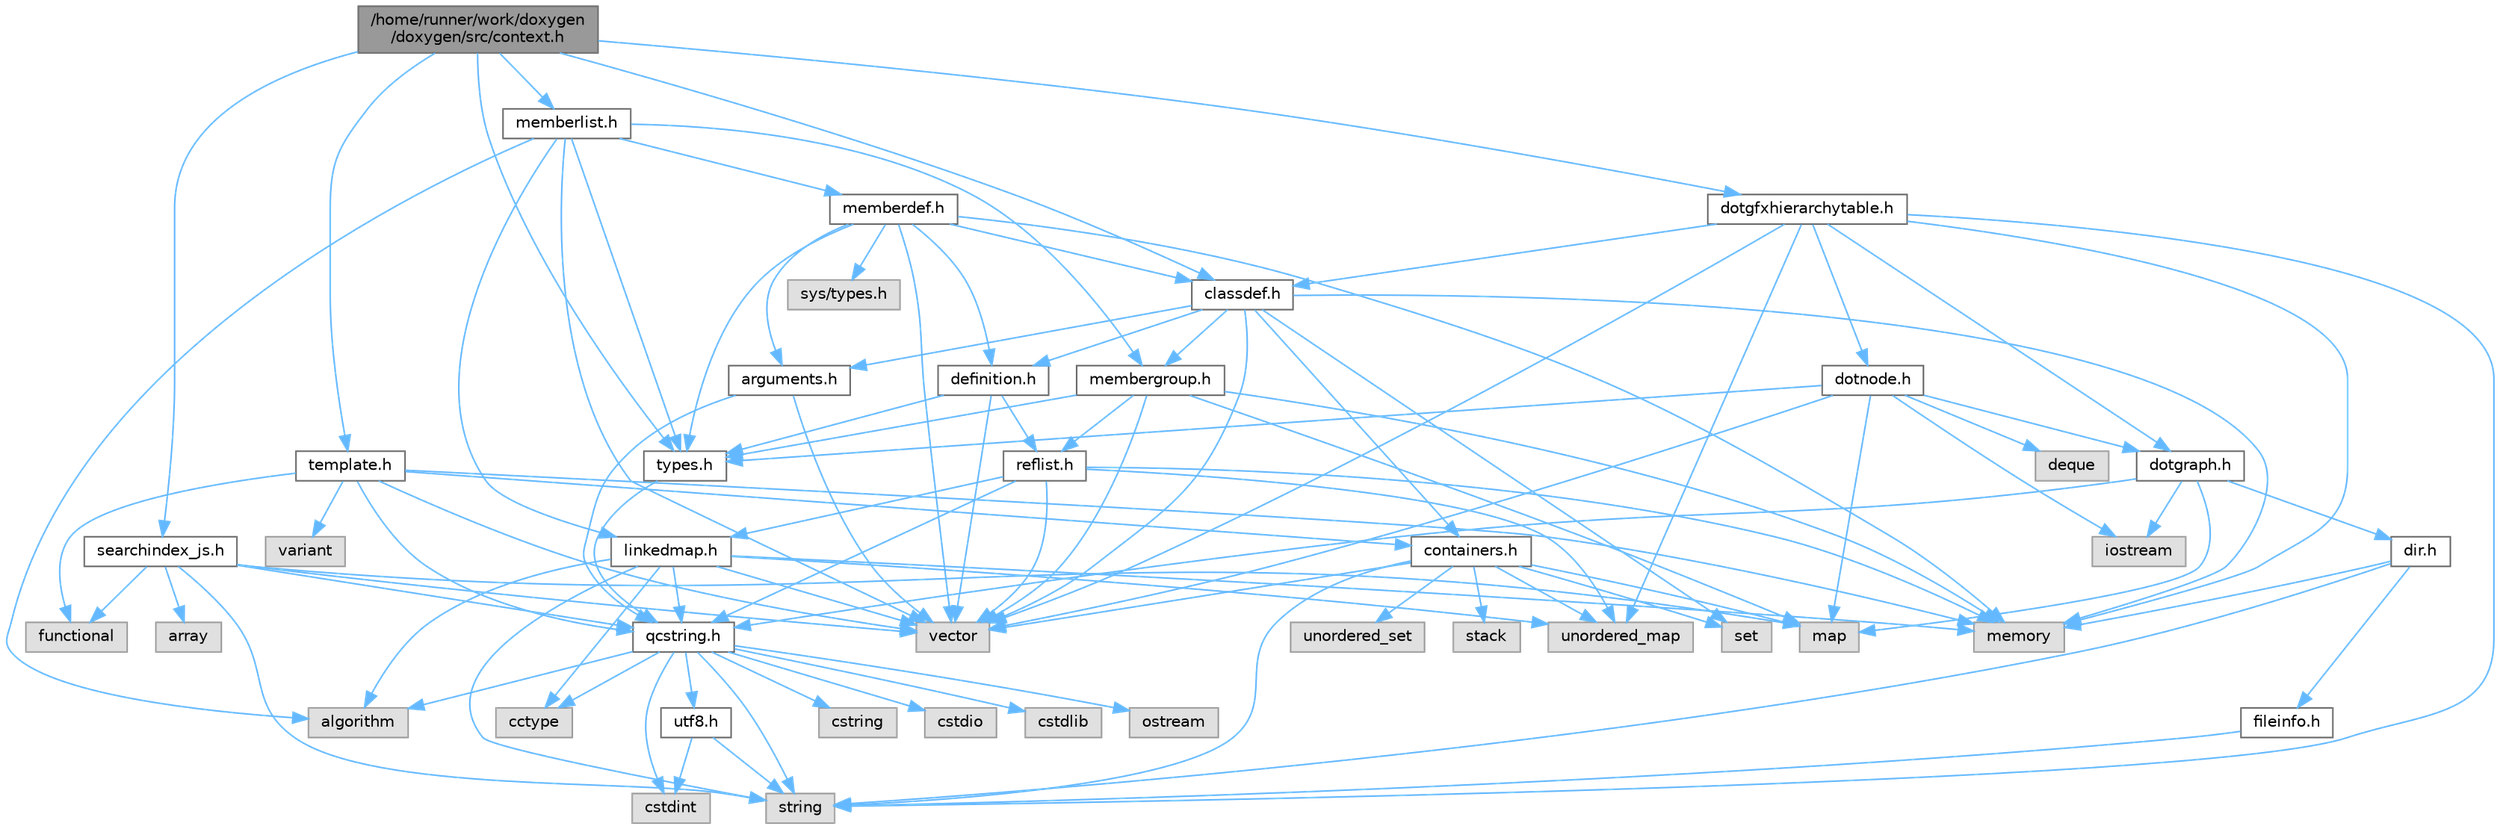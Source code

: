 digraph "/home/runner/work/doxygen/doxygen/src/context.h"
{
 // INTERACTIVE_SVG=YES
 // LATEX_PDF_SIZE
  bgcolor="transparent";
  edge [fontname=Helvetica,fontsize=10,labelfontname=Helvetica,labelfontsize=10];
  node [fontname=Helvetica,fontsize=10,shape=box,height=0.2,width=0.4];
  Node1 [id="Node000001",label="/home/runner/work/doxygen\l/doxygen/src/context.h",height=0.2,width=0.4,color="gray40", fillcolor="grey60", style="filled", fontcolor="black"];
  Node1 -> Node2 [id="edge1_Node000001_Node000002",color="steelblue1",style="solid"];
  Node2 [id="Node000002",label="types.h",height=0.2,width=0.4,color="grey40", fillcolor="white", style="filled",URL="$d9/d49/types_8h.html",tooltip="This file contains a number of basic enums and types."];
  Node2 -> Node3 [id="edge2_Node000002_Node000003",color="steelblue1",style="solid"];
  Node3 [id="Node000003",label="qcstring.h",height=0.2,width=0.4,color="grey40", fillcolor="white", style="filled",URL="$d7/d5c/qcstring_8h.html",tooltip=" "];
  Node3 -> Node4 [id="edge3_Node000003_Node000004",color="steelblue1",style="solid"];
  Node4 [id="Node000004",label="string",height=0.2,width=0.4,color="grey60", fillcolor="#E0E0E0", style="filled"];
  Node3 -> Node5 [id="edge4_Node000003_Node000005",color="steelblue1",style="solid"];
  Node5 [id="Node000005",label="algorithm",height=0.2,width=0.4,color="grey60", fillcolor="#E0E0E0", style="filled"];
  Node3 -> Node6 [id="edge5_Node000003_Node000006",color="steelblue1",style="solid"];
  Node6 [id="Node000006",label="cctype",height=0.2,width=0.4,color="grey60", fillcolor="#E0E0E0", style="filled"];
  Node3 -> Node7 [id="edge6_Node000003_Node000007",color="steelblue1",style="solid"];
  Node7 [id="Node000007",label="cstring",height=0.2,width=0.4,color="grey60", fillcolor="#E0E0E0", style="filled"];
  Node3 -> Node8 [id="edge7_Node000003_Node000008",color="steelblue1",style="solid"];
  Node8 [id="Node000008",label="cstdio",height=0.2,width=0.4,color="grey60", fillcolor="#E0E0E0", style="filled"];
  Node3 -> Node9 [id="edge8_Node000003_Node000009",color="steelblue1",style="solid"];
  Node9 [id="Node000009",label="cstdlib",height=0.2,width=0.4,color="grey60", fillcolor="#E0E0E0", style="filled"];
  Node3 -> Node10 [id="edge9_Node000003_Node000010",color="steelblue1",style="solid"];
  Node10 [id="Node000010",label="cstdint",height=0.2,width=0.4,color="grey60", fillcolor="#E0E0E0", style="filled"];
  Node3 -> Node11 [id="edge10_Node000003_Node000011",color="steelblue1",style="solid"];
  Node11 [id="Node000011",label="ostream",height=0.2,width=0.4,color="grey60", fillcolor="#E0E0E0", style="filled"];
  Node3 -> Node12 [id="edge11_Node000003_Node000012",color="steelblue1",style="solid"];
  Node12 [id="Node000012",label="utf8.h",height=0.2,width=0.4,color="grey40", fillcolor="white", style="filled",URL="$db/d7c/utf8_8h.html",tooltip="Various UTF8 related helper functions."];
  Node12 -> Node10 [id="edge12_Node000012_Node000010",color="steelblue1",style="solid"];
  Node12 -> Node4 [id="edge13_Node000012_Node000004",color="steelblue1",style="solid"];
  Node1 -> Node13 [id="edge14_Node000001_Node000013",color="steelblue1",style="solid"];
  Node13 [id="Node000013",label="template.h",height=0.2,width=0.4,color="grey40", fillcolor="white", style="filled",URL="$de/db8/template_8h.html",tooltip=" "];
  Node13 -> Node14 [id="edge15_Node000013_Node000014",color="steelblue1",style="solid"];
  Node14 [id="Node000014",label="vector",height=0.2,width=0.4,color="grey60", fillcolor="#E0E0E0", style="filled"];
  Node13 -> Node15 [id="edge16_Node000013_Node000015",color="steelblue1",style="solid"];
  Node15 [id="Node000015",label="memory",height=0.2,width=0.4,color="grey60", fillcolor="#E0E0E0", style="filled"];
  Node13 -> Node16 [id="edge17_Node000013_Node000016",color="steelblue1",style="solid"];
  Node16 [id="Node000016",label="functional",height=0.2,width=0.4,color="grey60", fillcolor="#E0E0E0", style="filled"];
  Node13 -> Node17 [id="edge18_Node000013_Node000017",color="steelblue1",style="solid"];
  Node17 [id="Node000017",label="variant",height=0.2,width=0.4,color="grey60", fillcolor="#E0E0E0", style="filled"];
  Node13 -> Node3 [id="edge19_Node000013_Node000003",color="steelblue1",style="solid"];
  Node13 -> Node18 [id="edge20_Node000013_Node000018",color="steelblue1",style="solid"];
  Node18 [id="Node000018",label="containers.h",height=0.2,width=0.4,color="grey40", fillcolor="white", style="filled",URL="$d5/d75/containers_8h.html",tooltip=" "];
  Node18 -> Node14 [id="edge21_Node000018_Node000014",color="steelblue1",style="solid"];
  Node18 -> Node4 [id="edge22_Node000018_Node000004",color="steelblue1",style="solid"];
  Node18 -> Node19 [id="edge23_Node000018_Node000019",color="steelblue1",style="solid"];
  Node19 [id="Node000019",label="set",height=0.2,width=0.4,color="grey60", fillcolor="#E0E0E0", style="filled"];
  Node18 -> Node20 [id="edge24_Node000018_Node000020",color="steelblue1",style="solid"];
  Node20 [id="Node000020",label="map",height=0.2,width=0.4,color="grey60", fillcolor="#E0E0E0", style="filled"];
  Node18 -> Node21 [id="edge25_Node000018_Node000021",color="steelblue1",style="solid"];
  Node21 [id="Node000021",label="unordered_set",height=0.2,width=0.4,color="grey60", fillcolor="#E0E0E0", style="filled"];
  Node18 -> Node22 [id="edge26_Node000018_Node000022",color="steelblue1",style="solid"];
  Node22 [id="Node000022",label="unordered_map",height=0.2,width=0.4,color="grey60", fillcolor="#E0E0E0", style="filled"];
  Node18 -> Node23 [id="edge27_Node000018_Node000023",color="steelblue1",style="solid"];
  Node23 [id="Node000023",label="stack",height=0.2,width=0.4,color="grey60", fillcolor="#E0E0E0", style="filled"];
  Node1 -> Node24 [id="edge28_Node000001_Node000024",color="steelblue1",style="solid"];
  Node24 [id="Node000024",label="classdef.h",height=0.2,width=0.4,color="grey40", fillcolor="white", style="filled",URL="$d1/da6/classdef_8h.html",tooltip=" "];
  Node24 -> Node15 [id="edge29_Node000024_Node000015",color="steelblue1",style="solid"];
  Node24 -> Node14 [id="edge30_Node000024_Node000014",color="steelblue1",style="solid"];
  Node24 -> Node19 [id="edge31_Node000024_Node000019",color="steelblue1",style="solid"];
  Node24 -> Node18 [id="edge32_Node000024_Node000018",color="steelblue1",style="solid"];
  Node24 -> Node25 [id="edge33_Node000024_Node000025",color="steelblue1",style="solid"];
  Node25 [id="Node000025",label="definition.h",height=0.2,width=0.4,color="grey40", fillcolor="white", style="filled",URL="$df/da1/definition_8h.html",tooltip=" "];
  Node25 -> Node14 [id="edge34_Node000025_Node000014",color="steelblue1",style="solid"];
  Node25 -> Node2 [id="edge35_Node000025_Node000002",color="steelblue1",style="solid"];
  Node25 -> Node26 [id="edge36_Node000025_Node000026",color="steelblue1",style="solid"];
  Node26 [id="Node000026",label="reflist.h",height=0.2,width=0.4,color="grey40", fillcolor="white", style="filled",URL="$d1/d02/reflist_8h.html",tooltip=" "];
  Node26 -> Node14 [id="edge37_Node000026_Node000014",color="steelblue1",style="solid"];
  Node26 -> Node22 [id="edge38_Node000026_Node000022",color="steelblue1",style="solid"];
  Node26 -> Node15 [id="edge39_Node000026_Node000015",color="steelblue1",style="solid"];
  Node26 -> Node3 [id="edge40_Node000026_Node000003",color="steelblue1",style="solid"];
  Node26 -> Node27 [id="edge41_Node000026_Node000027",color="steelblue1",style="solid"];
  Node27 [id="Node000027",label="linkedmap.h",height=0.2,width=0.4,color="grey40", fillcolor="white", style="filled",URL="$da/de1/linkedmap_8h.html",tooltip=" "];
  Node27 -> Node22 [id="edge42_Node000027_Node000022",color="steelblue1",style="solid"];
  Node27 -> Node14 [id="edge43_Node000027_Node000014",color="steelblue1",style="solid"];
  Node27 -> Node15 [id="edge44_Node000027_Node000015",color="steelblue1",style="solid"];
  Node27 -> Node4 [id="edge45_Node000027_Node000004",color="steelblue1",style="solid"];
  Node27 -> Node5 [id="edge46_Node000027_Node000005",color="steelblue1",style="solid"];
  Node27 -> Node6 [id="edge47_Node000027_Node000006",color="steelblue1",style="solid"];
  Node27 -> Node3 [id="edge48_Node000027_Node000003",color="steelblue1",style="solid"];
  Node24 -> Node28 [id="edge49_Node000024_Node000028",color="steelblue1",style="solid"];
  Node28 [id="Node000028",label="arguments.h",height=0.2,width=0.4,color="grey40", fillcolor="white", style="filled",URL="$df/d9b/arguments_8h.html",tooltip=" "];
  Node28 -> Node14 [id="edge50_Node000028_Node000014",color="steelblue1",style="solid"];
  Node28 -> Node3 [id="edge51_Node000028_Node000003",color="steelblue1",style="solid"];
  Node24 -> Node29 [id="edge52_Node000024_Node000029",color="steelblue1",style="solid"];
  Node29 [id="Node000029",label="membergroup.h",height=0.2,width=0.4,color="grey40", fillcolor="white", style="filled",URL="$d9/d11/membergroup_8h.html",tooltip=" "];
  Node29 -> Node14 [id="edge53_Node000029_Node000014",color="steelblue1",style="solid"];
  Node29 -> Node20 [id="edge54_Node000029_Node000020",color="steelblue1",style="solid"];
  Node29 -> Node15 [id="edge55_Node000029_Node000015",color="steelblue1",style="solid"];
  Node29 -> Node2 [id="edge56_Node000029_Node000002",color="steelblue1",style="solid"];
  Node29 -> Node26 [id="edge57_Node000029_Node000026",color="steelblue1",style="solid"];
  Node1 -> Node30 [id="edge58_Node000001_Node000030",color="steelblue1",style="solid"];
  Node30 [id="Node000030",label="searchindex_js.h",height=0.2,width=0.4,color="grey40", fillcolor="white", style="filled",URL="$dd/de5/searchindex__js_8h.html",tooltip="Javascript based search engine."];
  Node30 -> Node31 [id="edge59_Node000030_Node000031",color="steelblue1",style="solid"];
  Node31 [id="Node000031",label="array",height=0.2,width=0.4,color="grey60", fillcolor="#E0E0E0", style="filled"];
  Node30 -> Node14 [id="edge60_Node000030_Node000014",color="steelblue1",style="solid"];
  Node30 -> Node20 [id="edge61_Node000030_Node000020",color="steelblue1",style="solid"];
  Node30 -> Node4 [id="edge62_Node000030_Node000004",color="steelblue1",style="solid"];
  Node30 -> Node16 [id="edge63_Node000030_Node000016",color="steelblue1",style="solid"];
  Node30 -> Node3 [id="edge64_Node000030_Node000003",color="steelblue1",style="solid"];
  Node1 -> Node32 [id="edge65_Node000001_Node000032",color="steelblue1",style="solid"];
  Node32 [id="Node000032",label="memberlist.h",height=0.2,width=0.4,color="grey40", fillcolor="white", style="filled",URL="$dd/d78/memberlist_8h.html",tooltip=" "];
  Node32 -> Node14 [id="edge66_Node000032_Node000014",color="steelblue1",style="solid"];
  Node32 -> Node5 [id="edge67_Node000032_Node000005",color="steelblue1",style="solid"];
  Node32 -> Node33 [id="edge68_Node000032_Node000033",color="steelblue1",style="solid"];
  Node33 [id="Node000033",label="memberdef.h",height=0.2,width=0.4,color="grey40", fillcolor="white", style="filled",URL="$d4/d46/memberdef_8h.html",tooltip=" "];
  Node33 -> Node14 [id="edge69_Node000033_Node000014",color="steelblue1",style="solid"];
  Node33 -> Node15 [id="edge70_Node000033_Node000015",color="steelblue1",style="solid"];
  Node33 -> Node34 [id="edge71_Node000033_Node000034",color="steelblue1",style="solid"];
  Node34 [id="Node000034",label="sys/types.h",height=0.2,width=0.4,color="grey60", fillcolor="#E0E0E0", style="filled"];
  Node33 -> Node2 [id="edge72_Node000033_Node000002",color="steelblue1",style="solid"];
  Node33 -> Node25 [id="edge73_Node000033_Node000025",color="steelblue1",style="solid"];
  Node33 -> Node28 [id="edge74_Node000033_Node000028",color="steelblue1",style="solid"];
  Node33 -> Node24 [id="edge75_Node000033_Node000024",color="steelblue1",style="solid"];
  Node32 -> Node27 [id="edge76_Node000032_Node000027",color="steelblue1",style="solid"];
  Node32 -> Node2 [id="edge77_Node000032_Node000002",color="steelblue1",style="solid"];
  Node32 -> Node29 [id="edge78_Node000032_Node000029",color="steelblue1",style="solid"];
  Node1 -> Node35 [id="edge79_Node000001_Node000035",color="steelblue1",style="solid"];
  Node35 [id="Node000035",label="dotgfxhierarchytable.h",height=0.2,width=0.4,color="grey40", fillcolor="white", style="filled",URL="$d2/de7/dotgfxhierarchytable_8h.html",tooltip=" "];
  Node35 -> Node15 [id="edge80_Node000035_Node000015",color="steelblue1",style="solid"];
  Node35 -> Node4 [id="edge81_Node000035_Node000004",color="steelblue1",style="solid"];
  Node35 -> Node22 [id="edge82_Node000035_Node000022",color="steelblue1",style="solid"];
  Node35 -> Node14 [id="edge83_Node000035_Node000014",color="steelblue1",style="solid"];
  Node35 -> Node24 [id="edge84_Node000035_Node000024",color="steelblue1",style="solid"];
  Node35 -> Node36 [id="edge85_Node000035_Node000036",color="steelblue1",style="solid"];
  Node36 [id="Node000036",label="dotgraph.h",height=0.2,width=0.4,color="grey40", fillcolor="white", style="filled",URL="$d0/daa/dotgraph_8h.html",tooltip=" "];
  Node36 -> Node37 [id="edge86_Node000036_Node000037",color="steelblue1",style="solid"];
  Node37 [id="Node000037",label="iostream",height=0.2,width=0.4,color="grey60", fillcolor="#E0E0E0", style="filled"];
  Node36 -> Node20 [id="edge87_Node000036_Node000020",color="steelblue1",style="solid"];
  Node36 -> Node3 [id="edge88_Node000036_Node000003",color="steelblue1",style="solid"];
  Node36 -> Node38 [id="edge89_Node000036_Node000038",color="steelblue1",style="solid"];
  Node38 [id="Node000038",label="dir.h",height=0.2,width=0.4,color="grey40", fillcolor="white", style="filled",URL="$df/d9c/dir_8h.html",tooltip=" "];
  Node38 -> Node4 [id="edge90_Node000038_Node000004",color="steelblue1",style="solid"];
  Node38 -> Node15 [id="edge91_Node000038_Node000015",color="steelblue1",style="solid"];
  Node38 -> Node39 [id="edge92_Node000038_Node000039",color="steelblue1",style="solid"];
  Node39 [id="Node000039",label="fileinfo.h",height=0.2,width=0.4,color="grey40", fillcolor="white", style="filled",URL="$df/d45/fileinfo_8h.html",tooltip=" "];
  Node39 -> Node4 [id="edge93_Node000039_Node000004",color="steelblue1",style="solid"];
  Node35 -> Node40 [id="edge94_Node000035_Node000040",color="steelblue1",style="solid"];
  Node40 [id="Node000040",label="dotnode.h",height=0.2,width=0.4,color="grey40", fillcolor="white", style="filled",URL="$d8/d3b/dotnode_8h.html",tooltip=" "];
  Node40 -> Node14 [id="edge95_Node000040_Node000014",color="steelblue1",style="solid"];
  Node40 -> Node20 [id="edge96_Node000040_Node000020",color="steelblue1",style="solid"];
  Node40 -> Node41 [id="edge97_Node000040_Node000041",color="steelblue1",style="solid"];
  Node41 [id="Node000041",label="deque",height=0.2,width=0.4,color="grey60", fillcolor="#E0E0E0", style="filled"];
  Node40 -> Node37 [id="edge98_Node000040_Node000037",color="steelblue1",style="solid"];
  Node40 -> Node2 [id="edge99_Node000040_Node000002",color="steelblue1",style="solid"];
  Node40 -> Node36 [id="edge100_Node000040_Node000036",color="steelblue1",style="solid"];
}
